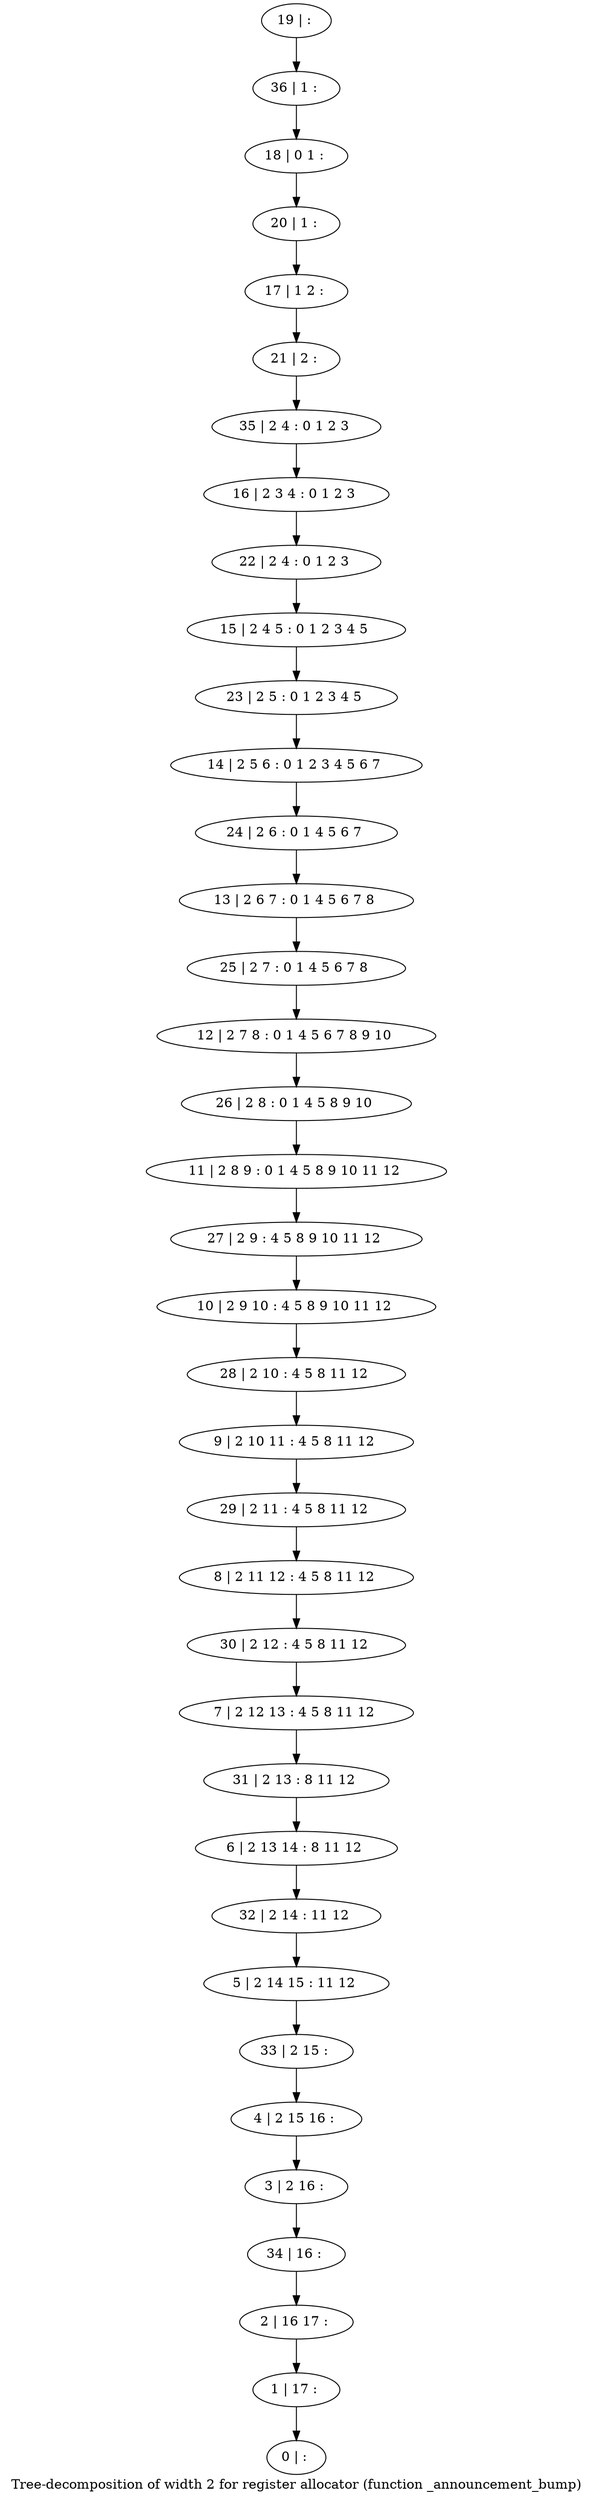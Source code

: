 digraph G {
graph [label="Tree-decomposition of width 2 for register allocator (function _announcement_bump)"]
0[label="0 | : "];
1[label="1 | 17 : "];
2[label="2 | 16 17 : "];
3[label="3 | 2 16 : "];
4[label="4 | 2 15 16 : "];
5[label="5 | 2 14 15 : 11 12 "];
6[label="6 | 2 13 14 : 8 11 12 "];
7[label="7 | 2 12 13 : 4 5 8 11 12 "];
8[label="8 | 2 11 12 : 4 5 8 11 12 "];
9[label="9 | 2 10 11 : 4 5 8 11 12 "];
10[label="10 | 2 9 10 : 4 5 8 9 10 11 12 "];
11[label="11 | 2 8 9 : 0 1 4 5 8 9 10 11 12 "];
12[label="12 | 2 7 8 : 0 1 4 5 6 7 8 9 10 "];
13[label="13 | 2 6 7 : 0 1 4 5 6 7 8 "];
14[label="14 | 2 5 6 : 0 1 2 3 4 5 6 7 "];
15[label="15 | 2 4 5 : 0 1 2 3 4 5 "];
16[label="16 | 2 3 4 : 0 1 2 3 "];
17[label="17 | 1 2 : "];
18[label="18 | 0 1 : "];
19[label="19 | : "];
20[label="20 | 1 : "];
21[label="21 | 2 : "];
22[label="22 | 2 4 : 0 1 2 3 "];
23[label="23 | 2 5 : 0 1 2 3 4 5 "];
24[label="24 | 2 6 : 0 1 4 5 6 7 "];
25[label="25 | 2 7 : 0 1 4 5 6 7 8 "];
26[label="26 | 2 8 : 0 1 4 5 8 9 10 "];
27[label="27 | 2 9 : 4 5 8 9 10 11 12 "];
28[label="28 | 2 10 : 4 5 8 11 12 "];
29[label="29 | 2 11 : 4 5 8 11 12 "];
30[label="30 | 2 12 : 4 5 8 11 12 "];
31[label="31 | 2 13 : 8 11 12 "];
32[label="32 | 2 14 : 11 12 "];
33[label="33 | 2 15 : "];
34[label="34 | 16 : "];
35[label="35 | 2 4 : 0 1 2 3 "];
36[label="36 | 1 : "];
19->36 ;
36->18 ;
18->20 ;
20->17 ;
17->21 ;
21->35 ;
35->16 ;
16->22 ;
22->15 ;
15->23 ;
23->14 ;
14->24 ;
24->13 ;
13->25 ;
25->12 ;
12->26 ;
26->11 ;
11->27 ;
27->10 ;
10->28 ;
28->9 ;
9->29 ;
29->8 ;
8->30 ;
30->7 ;
7->31 ;
31->6 ;
6->32 ;
32->5 ;
5->33 ;
33->4 ;
4->3 ;
3->34 ;
34->2 ;
2->1 ;
1->0 ;
}
